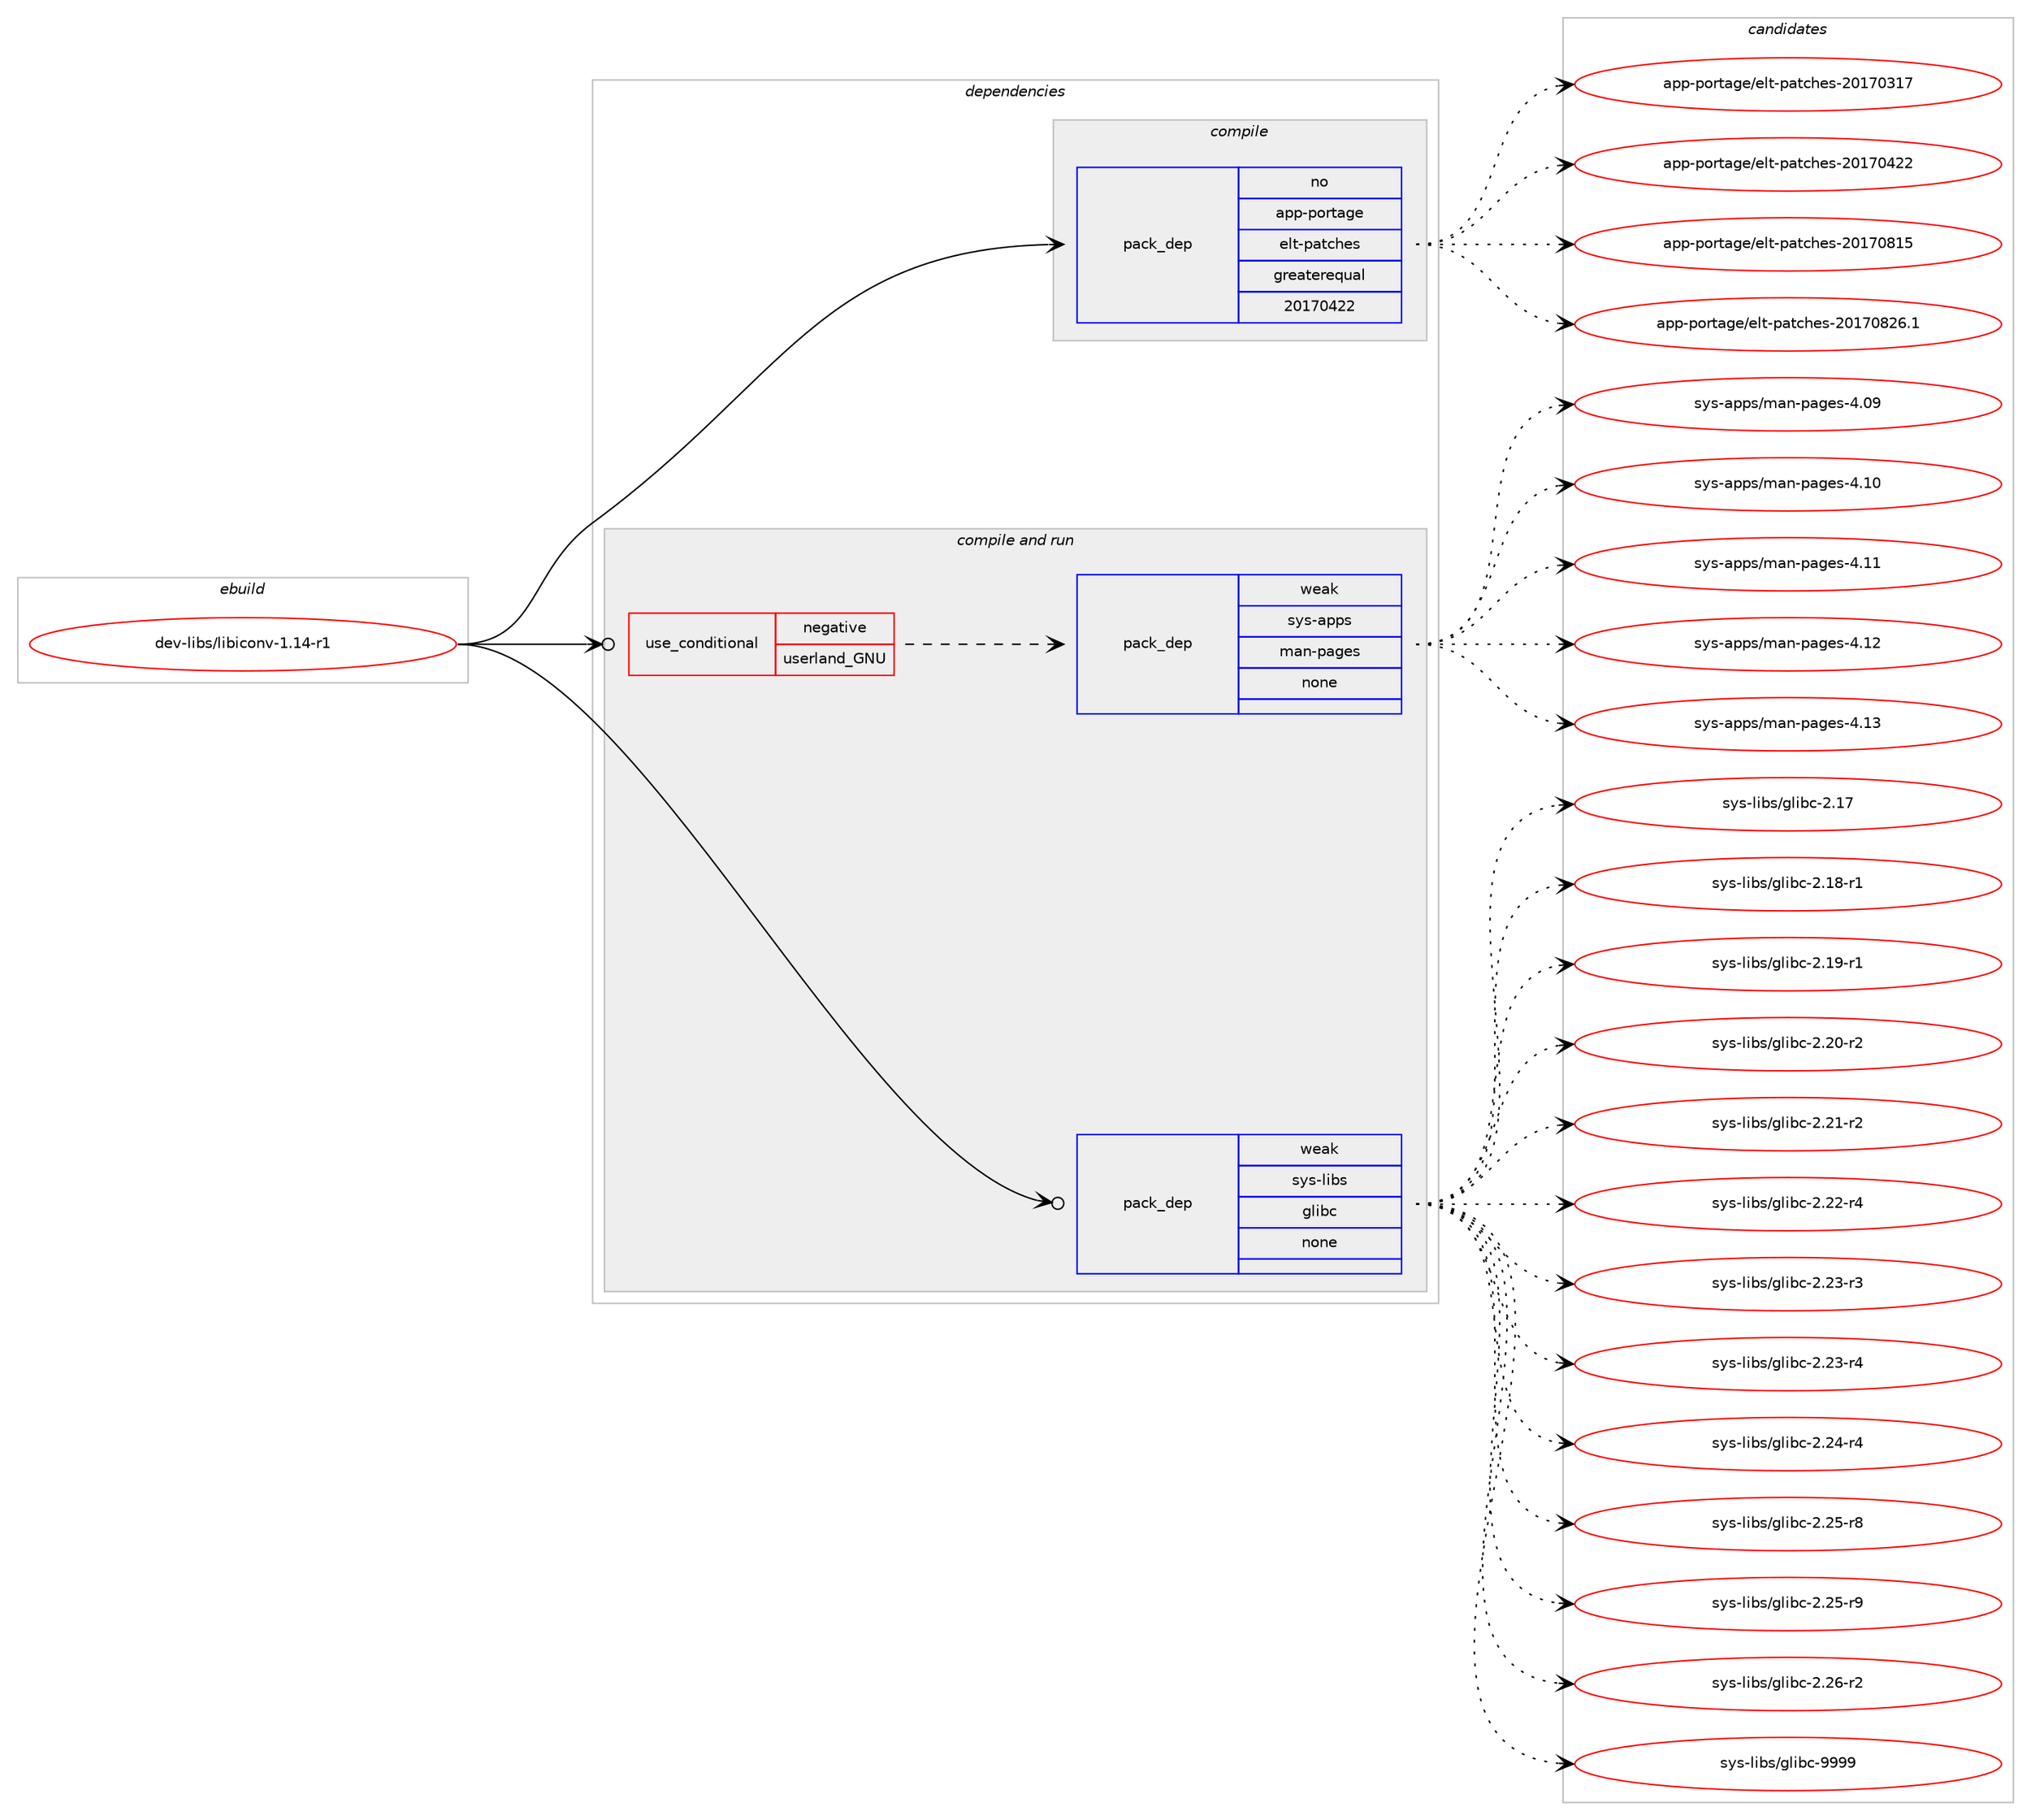 digraph prolog {

# *************
# Graph options
# *************

newrank=true;
concentrate=true;
compound=true;
graph [rankdir=LR,fontname=Helvetica,fontsize=10,ranksep=1.5];#, ranksep=2.5, nodesep=0.2];
edge  [arrowhead=vee];
node  [fontname=Helvetica,fontsize=10];

# **********
# The ebuild
# **********

subgraph cluster_leftcol {
color=gray;
rank=same;
label=<<i>ebuild</i>>;
id [label="dev-libs/libiconv-1.14-r1", color=red, width=4, href="../dev-libs/libiconv-1.14-r1.svg"];
}

# ****************
# The dependencies
# ****************

subgraph cluster_midcol {
color=gray;
label=<<i>dependencies</i>>;
subgraph cluster_compile {
fillcolor="#eeeeee";
style=filled;
label=<<i>compile</i>>;
subgraph pack87157 {
dependency115516 [label=<<TABLE BORDER="0" CELLBORDER="1" CELLSPACING="0" CELLPADDING="4" WIDTH="220"><TR><TD ROWSPAN="6" CELLPADDING="30">pack_dep</TD></TR><TR><TD WIDTH="110">no</TD></TR><TR><TD>app-portage</TD></TR><TR><TD>elt-patches</TD></TR><TR><TD>greaterequal</TD></TR><TR><TD>20170422</TD></TR></TABLE>>, shape=none, color=blue];
}
id:e -> dependency115516:w [weight=20,style="solid",arrowhead="vee"];
}
subgraph cluster_compileandrun {
fillcolor="#eeeeee";
style=filled;
label=<<i>compile and run</i>>;
subgraph cond24946 {
dependency115517 [label=<<TABLE BORDER="0" CELLBORDER="1" CELLSPACING="0" CELLPADDING="4"><TR><TD ROWSPAN="3" CELLPADDING="10">use_conditional</TD></TR><TR><TD>negative</TD></TR><TR><TD>userland_GNU</TD></TR></TABLE>>, shape=none, color=red];
subgraph pack87158 {
dependency115518 [label=<<TABLE BORDER="0" CELLBORDER="1" CELLSPACING="0" CELLPADDING="4" WIDTH="220"><TR><TD ROWSPAN="6" CELLPADDING="30">pack_dep</TD></TR><TR><TD WIDTH="110">weak</TD></TR><TR><TD>sys-apps</TD></TR><TR><TD>man-pages</TD></TR><TR><TD>none</TD></TR><TR><TD></TD></TR></TABLE>>, shape=none, color=blue];
}
dependency115517:e -> dependency115518:w [weight=20,style="dashed",arrowhead="vee"];
}
id:e -> dependency115517:w [weight=20,style="solid",arrowhead="odotvee"];
subgraph pack87159 {
dependency115519 [label=<<TABLE BORDER="0" CELLBORDER="1" CELLSPACING="0" CELLPADDING="4" WIDTH="220"><TR><TD ROWSPAN="6" CELLPADDING="30">pack_dep</TD></TR><TR><TD WIDTH="110">weak</TD></TR><TR><TD>sys-libs</TD></TR><TR><TD>glibc</TD></TR><TR><TD>none</TD></TR><TR><TD></TD></TR></TABLE>>, shape=none, color=blue];
}
id:e -> dependency115519:w [weight=20,style="solid",arrowhead="odotvee"];
}
subgraph cluster_run {
fillcolor="#eeeeee";
style=filled;
label=<<i>run</i>>;
}
}

# **************
# The candidates
# **************

subgraph cluster_choices {
rank=same;
color=gray;
label=<<i>candidates</i>>;

subgraph choice87157 {
color=black;
nodesep=1;
choice97112112451121111141169710310147101108116451129711699104101115455048495548514955 [label="app-portage/elt-patches-20170317", color=red, width=4,href="../app-portage/elt-patches-20170317.svg"];
choice97112112451121111141169710310147101108116451129711699104101115455048495548525050 [label="app-portage/elt-patches-20170422", color=red, width=4,href="../app-portage/elt-patches-20170422.svg"];
choice97112112451121111141169710310147101108116451129711699104101115455048495548564953 [label="app-portage/elt-patches-20170815", color=red, width=4,href="../app-portage/elt-patches-20170815.svg"];
choice971121124511211111411697103101471011081164511297116991041011154550484955485650544649 [label="app-portage/elt-patches-20170826.1", color=red, width=4,href="../app-portage/elt-patches-20170826.1.svg"];
dependency115516:e -> choice97112112451121111141169710310147101108116451129711699104101115455048495548514955:w [style=dotted,weight="100"];
dependency115516:e -> choice97112112451121111141169710310147101108116451129711699104101115455048495548525050:w [style=dotted,weight="100"];
dependency115516:e -> choice97112112451121111141169710310147101108116451129711699104101115455048495548564953:w [style=dotted,weight="100"];
dependency115516:e -> choice971121124511211111411697103101471011081164511297116991041011154550484955485650544649:w [style=dotted,weight="100"];
}
subgraph choice87158 {
color=black;
nodesep=1;
choice1151211154597112112115471099711045112971031011154552464857 [label="sys-apps/man-pages-4.09", color=red, width=4,href="../sys-apps/man-pages-4.09.svg"];
choice1151211154597112112115471099711045112971031011154552464948 [label="sys-apps/man-pages-4.10", color=red, width=4,href="../sys-apps/man-pages-4.10.svg"];
choice1151211154597112112115471099711045112971031011154552464949 [label="sys-apps/man-pages-4.11", color=red, width=4,href="../sys-apps/man-pages-4.11.svg"];
choice1151211154597112112115471099711045112971031011154552464950 [label="sys-apps/man-pages-4.12", color=red, width=4,href="../sys-apps/man-pages-4.12.svg"];
choice1151211154597112112115471099711045112971031011154552464951 [label="sys-apps/man-pages-4.13", color=red, width=4,href="../sys-apps/man-pages-4.13.svg"];
dependency115518:e -> choice1151211154597112112115471099711045112971031011154552464857:w [style=dotted,weight="100"];
dependency115518:e -> choice1151211154597112112115471099711045112971031011154552464948:w [style=dotted,weight="100"];
dependency115518:e -> choice1151211154597112112115471099711045112971031011154552464949:w [style=dotted,weight="100"];
dependency115518:e -> choice1151211154597112112115471099711045112971031011154552464950:w [style=dotted,weight="100"];
dependency115518:e -> choice1151211154597112112115471099711045112971031011154552464951:w [style=dotted,weight="100"];
}
subgraph choice87159 {
color=black;
nodesep=1;
choice11512111545108105981154710310810598994550464955 [label="sys-libs/glibc-2.17", color=red, width=4,href="../sys-libs/glibc-2.17.svg"];
choice115121115451081059811547103108105989945504649564511449 [label="sys-libs/glibc-2.18-r1", color=red, width=4,href="../sys-libs/glibc-2.18-r1.svg"];
choice115121115451081059811547103108105989945504649574511449 [label="sys-libs/glibc-2.19-r1", color=red, width=4,href="../sys-libs/glibc-2.19-r1.svg"];
choice115121115451081059811547103108105989945504650484511450 [label="sys-libs/glibc-2.20-r2", color=red, width=4,href="../sys-libs/glibc-2.20-r2.svg"];
choice115121115451081059811547103108105989945504650494511450 [label="sys-libs/glibc-2.21-r2", color=red, width=4,href="../sys-libs/glibc-2.21-r2.svg"];
choice115121115451081059811547103108105989945504650504511452 [label="sys-libs/glibc-2.22-r4", color=red, width=4,href="../sys-libs/glibc-2.22-r4.svg"];
choice115121115451081059811547103108105989945504650514511451 [label="sys-libs/glibc-2.23-r3", color=red, width=4,href="../sys-libs/glibc-2.23-r3.svg"];
choice115121115451081059811547103108105989945504650514511452 [label="sys-libs/glibc-2.23-r4", color=red, width=4,href="../sys-libs/glibc-2.23-r4.svg"];
choice115121115451081059811547103108105989945504650524511452 [label="sys-libs/glibc-2.24-r4", color=red, width=4,href="../sys-libs/glibc-2.24-r4.svg"];
choice115121115451081059811547103108105989945504650534511456 [label="sys-libs/glibc-2.25-r8", color=red, width=4,href="../sys-libs/glibc-2.25-r8.svg"];
choice115121115451081059811547103108105989945504650534511457 [label="sys-libs/glibc-2.25-r9", color=red, width=4,href="../sys-libs/glibc-2.25-r9.svg"];
choice115121115451081059811547103108105989945504650544511450 [label="sys-libs/glibc-2.26-r2", color=red, width=4,href="../sys-libs/glibc-2.26-r2.svg"];
choice11512111545108105981154710310810598994557575757 [label="sys-libs/glibc-9999", color=red, width=4,href="../sys-libs/glibc-9999.svg"];
dependency115519:e -> choice11512111545108105981154710310810598994550464955:w [style=dotted,weight="100"];
dependency115519:e -> choice115121115451081059811547103108105989945504649564511449:w [style=dotted,weight="100"];
dependency115519:e -> choice115121115451081059811547103108105989945504649574511449:w [style=dotted,weight="100"];
dependency115519:e -> choice115121115451081059811547103108105989945504650484511450:w [style=dotted,weight="100"];
dependency115519:e -> choice115121115451081059811547103108105989945504650494511450:w [style=dotted,weight="100"];
dependency115519:e -> choice115121115451081059811547103108105989945504650504511452:w [style=dotted,weight="100"];
dependency115519:e -> choice115121115451081059811547103108105989945504650514511451:w [style=dotted,weight="100"];
dependency115519:e -> choice115121115451081059811547103108105989945504650514511452:w [style=dotted,weight="100"];
dependency115519:e -> choice115121115451081059811547103108105989945504650524511452:w [style=dotted,weight="100"];
dependency115519:e -> choice115121115451081059811547103108105989945504650534511456:w [style=dotted,weight="100"];
dependency115519:e -> choice115121115451081059811547103108105989945504650534511457:w [style=dotted,weight="100"];
dependency115519:e -> choice115121115451081059811547103108105989945504650544511450:w [style=dotted,weight="100"];
dependency115519:e -> choice11512111545108105981154710310810598994557575757:w [style=dotted,weight="100"];
}
}

}
